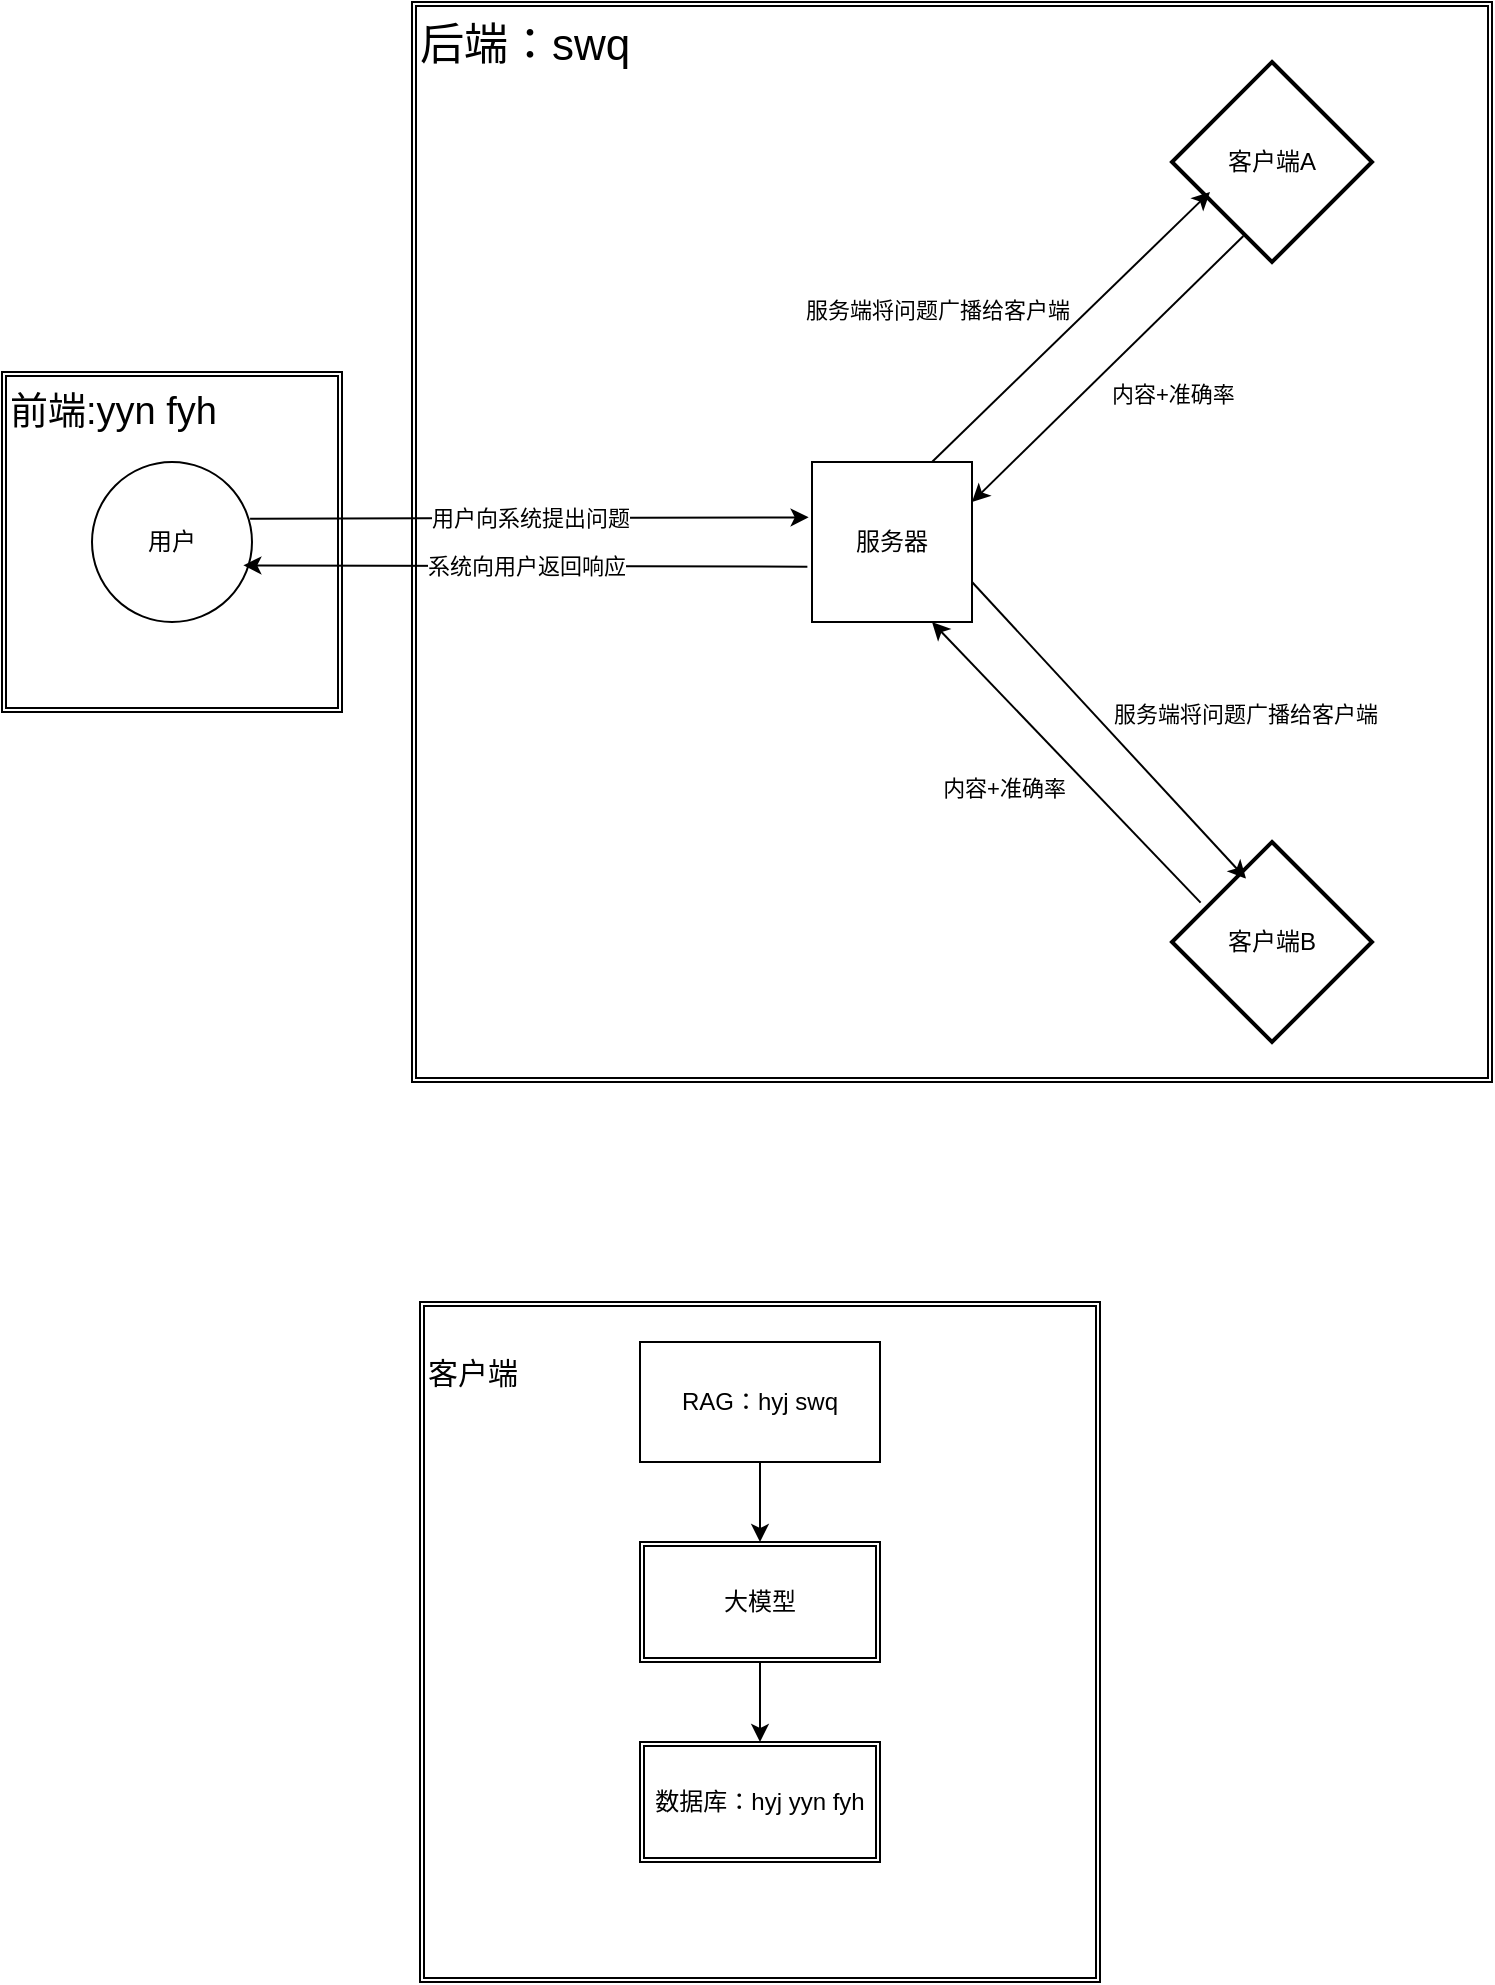 <mxfile version="24.9.0">
  <diagram name="Page-1" id="olEoWfWnz1KqQ8K3OJyw">
    <mxGraphModel dx="1581" dy="948" grid="0" gridSize="10" guides="1" tooltips="1" connect="1" arrows="1" fold="1" page="0" pageScale="1" pageWidth="827" pageHeight="1169" math="0" shadow="0">
      <root>
        <mxCell id="0" />
        <mxCell id="1" parent="0" />
        <mxCell id="Qutux48cuLmUldRtaKGO-1" value="&lt;br&gt;&lt;div&gt;客户端&lt;/div&gt;&lt;div&gt;&lt;br&gt;&lt;/div&gt;" style="shape=ext;double=1;whiteSpace=wrap;html=1;aspect=fixed;align=left;verticalAlign=top;fontSize=15;" vertex="1" parent="1">
          <mxGeometry x="244" y="720" width="340" height="340" as="geometry" />
        </mxCell>
        <mxCell id="Qutux48cuLmUldRtaKGO-2" value="后端：swq" style="shape=ext;double=1;whiteSpace=wrap;html=1;aspect=fixed;align=left;verticalAlign=top;fontSize=22;" vertex="1" parent="1">
          <mxGeometry x="240" y="70" width="540" height="540" as="geometry" />
        </mxCell>
        <mxCell id="Qutux48cuLmUldRtaKGO-3" value="前端:yyn fyh" style="shape=ext;double=1;whiteSpace=wrap;html=1;aspect=fixed;align=left;verticalAlign=top;fontSize=19;" vertex="1" parent="1">
          <mxGeometry x="35" y="255" width="170" height="170" as="geometry" />
        </mxCell>
        <mxCell id="Qutux48cuLmUldRtaKGO-4" value="用户" style="ellipse;whiteSpace=wrap;html=1;aspect=fixed;" vertex="1" parent="1">
          <mxGeometry x="80" y="300" width="80" height="80" as="geometry" />
        </mxCell>
        <mxCell id="Qutux48cuLmUldRtaKGO-5" value="用户向系统提出问题" style="endArrow=classic;html=1;rounded=0;exitX=0.988;exitY=0.354;exitDx=0;exitDy=0;exitPerimeter=0;entryX=-0.021;entryY=0.346;entryDx=0;entryDy=0;entryPerimeter=0;" edge="1" parent="1" source="Qutux48cuLmUldRtaKGO-4" target="Qutux48cuLmUldRtaKGO-8">
          <mxGeometry relative="1" as="geometry">
            <mxPoint x="360" y="460" as="sourcePoint" />
            <mxPoint x="443.68" y="331.68" as="targetPoint" />
          </mxGeometry>
        </mxCell>
        <mxCell id="Qutux48cuLmUldRtaKGO-6" value="" style="endArrow=classic;html=1;rounded=0;exitX=-0.029;exitY=0.654;exitDx=0;exitDy=0;entryX=0.946;entryY=0.646;entryDx=0;entryDy=0;entryPerimeter=0;exitPerimeter=0;" edge="1" parent="1" source="Qutux48cuLmUldRtaKGO-8" target="Qutux48cuLmUldRtaKGO-4">
          <mxGeometry relative="1" as="geometry">
            <mxPoint x="442" y="356" as="sourcePoint" />
            <mxPoint x="160" y="470" as="targetPoint" />
          </mxGeometry>
        </mxCell>
        <mxCell id="Qutux48cuLmUldRtaKGO-7" value="系统向用户返回响应" style="edgeLabel;resizable=0;html=1;;align=center;verticalAlign=middle;" connectable="0" vertex="1" parent="Qutux48cuLmUldRtaKGO-6">
          <mxGeometry relative="1" as="geometry" />
        </mxCell>
        <mxCell id="Qutux48cuLmUldRtaKGO-8" value="服务器" style="whiteSpace=wrap;html=1;aspect=fixed;" vertex="1" parent="1">
          <mxGeometry x="440" y="300" width="80" height="80" as="geometry" />
        </mxCell>
        <mxCell id="Qutux48cuLmUldRtaKGO-9" value="客户端A" style="strokeWidth=2;html=1;shape=mxgraph.flowchart.decision;whiteSpace=wrap;" vertex="1" parent="1">
          <mxGeometry x="620" y="100" width="100" height="100" as="geometry" />
        </mxCell>
        <mxCell id="Qutux48cuLmUldRtaKGO-10" value="" style="endArrow=classic;html=1;rounded=0;entryX=1;entryY=0.25;entryDx=0;entryDy=0;exitX=0.357;exitY=0.87;exitDx=0;exitDy=0;exitPerimeter=0;" edge="1" parent="1" source="Qutux48cuLmUldRtaKGO-9" target="Qutux48cuLmUldRtaKGO-8">
          <mxGeometry relative="1" as="geometry">
            <mxPoint x="650" y="190" as="sourcePoint" />
            <mxPoint x="460" y="460" as="targetPoint" />
          </mxGeometry>
        </mxCell>
        <mxCell id="Qutux48cuLmUldRtaKGO-11" value="内容+准确率" style="edgeLabel;resizable=0;html=1;;align=left;verticalAlign=top;labelPosition=right;verticalLabelPosition=bottom;" connectable="0" vertex="1" parent="Qutux48cuLmUldRtaKGO-10">
          <mxGeometry relative="1" as="geometry" />
        </mxCell>
        <mxCell id="Qutux48cuLmUldRtaKGO-12" value="客户端B" style="strokeWidth=2;html=1;shape=mxgraph.flowchart.decision;whiteSpace=wrap;" vertex="1" parent="1">
          <mxGeometry x="620" y="490" width="100" height="100" as="geometry" />
        </mxCell>
        <mxCell id="Qutux48cuLmUldRtaKGO-13" value="" style="endArrow=classic;html=1;rounded=0;exitX=1;exitY=0.75;exitDx=0;exitDy=0;entryX=0.37;entryY=0.183;entryDx=0;entryDy=0;entryPerimeter=0;" edge="1" parent="1" source="Qutux48cuLmUldRtaKGO-8" target="Qutux48cuLmUldRtaKGO-12">
          <mxGeometry relative="1" as="geometry">
            <mxPoint x="360" y="460" as="sourcePoint" />
            <mxPoint x="460" y="460" as="targetPoint" />
          </mxGeometry>
        </mxCell>
        <mxCell id="Qutux48cuLmUldRtaKGO-14" value="服务端将问题广播给客户端" style="edgeLabel;resizable=0;html=1;;align=left;verticalAlign=bottom;labelPosition=right;verticalLabelPosition=top;" connectable="0" vertex="1" parent="Qutux48cuLmUldRtaKGO-13">
          <mxGeometry relative="1" as="geometry" />
        </mxCell>
        <mxCell id="Qutux48cuLmUldRtaKGO-15" value="" style="endArrow=classic;html=1;rounded=0;entryX=0.75;entryY=1;entryDx=0;entryDy=0;exitX=0.143;exitY=0.303;exitDx=0;exitDy=0;exitPerimeter=0;labelPosition=center;verticalLabelPosition=middle;align=center;verticalAlign=bottom;horizontal=1;fontFamily=Verdana;spacingTop=0;" edge="1" parent="1" source="Qutux48cuLmUldRtaKGO-12" target="Qutux48cuLmUldRtaKGO-8">
          <mxGeometry relative="1" as="geometry">
            <mxPoint x="360" y="460" as="sourcePoint" />
            <mxPoint x="510" y="510" as="targetPoint" />
          </mxGeometry>
        </mxCell>
        <mxCell id="Qutux48cuLmUldRtaKGO-16" value="内容+准确率" style="edgeLabel;resizable=0;html=1;;align=right;verticalAlign=top;labelPosition=left;verticalLabelPosition=bottom;" connectable="0" vertex="1" parent="Qutux48cuLmUldRtaKGO-15">
          <mxGeometry relative="1" as="geometry" />
        </mxCell>
        <mxCell id="Qutux48cuLmUldRtaKGO-17" value="" style="endArrow=classic;html=1;rounded=0;exitX=0.75;exitY=0;exitDx=0;exitDy=0;entryX=0.19;entryY=0.65;entryDx=0;entryDy=0;entryPerimeter=0;" edge="1" parent="1" source="Qutux48cuLmUldRtaKGO-8" target="Qutux48cuLmUldRtaKGO-9">
          <mxGeometry relative="1" as="geometry">
            <mxPoint x="638.2" y="170" as="sourcePoint" />
            <mxPoint x="490.0" y="298.02" as="targetPoint" />
          </mxGeometry>
        </mxCell>
        <mxCell id="Qutux48cuLmUldRtaKGO-18" value="服务端将问题广播给客户端" style="edgeLabel;resizable=0;html=1;;align=right;verticalAlign=bottom;labelPosition=left;verticalLabelPosition=top;" connectable="0" vertex="1" parent="Qutux48cuLmUldRtaKGO-17">
          <mxGeometry relative="1" as="geometry" />
        </mxCell>
        <mxCell id="Qutux48cuLmUldRtaKGO-19" value="" style="edgeStyle=orthogonalEdgeStyle;rounded=0;orthogonalLoop=1;jettySize=auto;html=1;" edge="1" parent="1" source="Qutux48cuLmUldRtaKGO-20" target="Qutux48cuLmUldRtaKGO-22">
          <mxGeometry relative="1" as="geometry" />
        </mxCell>
        <mxCell id="Qutux48cuLmUldRtaKGO-20" value="RAG：hyj swq" style="rounded=0;whiteSpace=wrap;html=1;" vertex="1" parent="1">
          <mxGeometry x="354" y="740" width="120" height="60" as="geometry" />
        </mxCell>
        <mxCell id="Qutux48cuLmUldRtaKGO-21" value="" style="edgeStyle=orthogonalEdgeStyle;rounded=0;orthogonalLoop=1;jettySize=auto;html=1;entryX=0.5;entryY=0;entryDx=0;entryDy=0;" edge="1" parent="1" source="Qutux48cuLmUldRtaKGO-22" target="Qutux48cuLmUldRtaKGO-23">
          <mxGeometry relative="1" as="geometry" />
        </mxCell>
        <mxCell id="Qutux48cuLmUldRtaKGO-22" value="大模型" style="shape=ext;double=1;rounded=0;whiteSpace=wrap;html=1;" vertex="1" parent="1">
          <mxGeometry x="354" y="840" width="120" height="60" as="geometry" />
        </mxCell>
        <mxCell id="Qutux48cuLmUldRtaKGO-23" value="数据库：hyj yyn fyh" style="shape=ext;double=1;rounded=0;whiteSpace=wrap;html=1;" vertex="1" parent="1">
          <mxGeometry x="354" y="940" width="120" height="60" as="geometry" />
        </mxCell>
      </root>
    </mxGraphModel>
  </diagram>
</mxfile>
